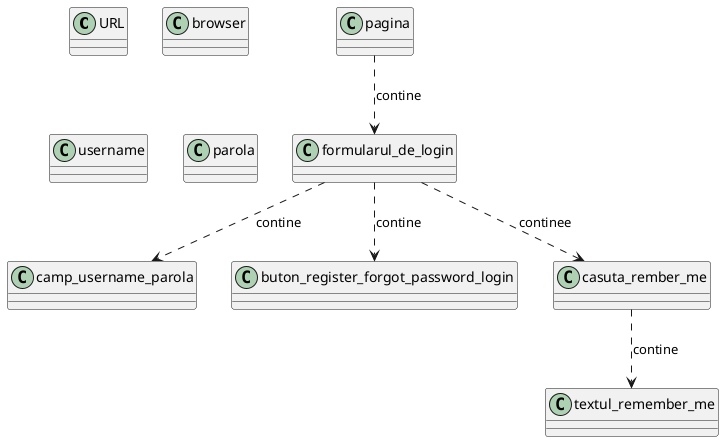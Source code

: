@startuml
class URL {}
class browser {}
class pagina {}
class formularul_de_login{}
pagina ..> formularul_de_login :contine
class camp_username_parola {}
class username {}
class parola {}
class buton_register_forgot_password_login {}
class casuta_rember_me {}
class textul_remember_me {}
casuta_rember_me ..> textul_remember_me :contine
formularul_de_login ..> camp_username_parola :contine
formularul_de_login ..> buton_register_forgot_password_login :contine
formularul_de_login ..> casuta_rember_me :continee

@enduml
